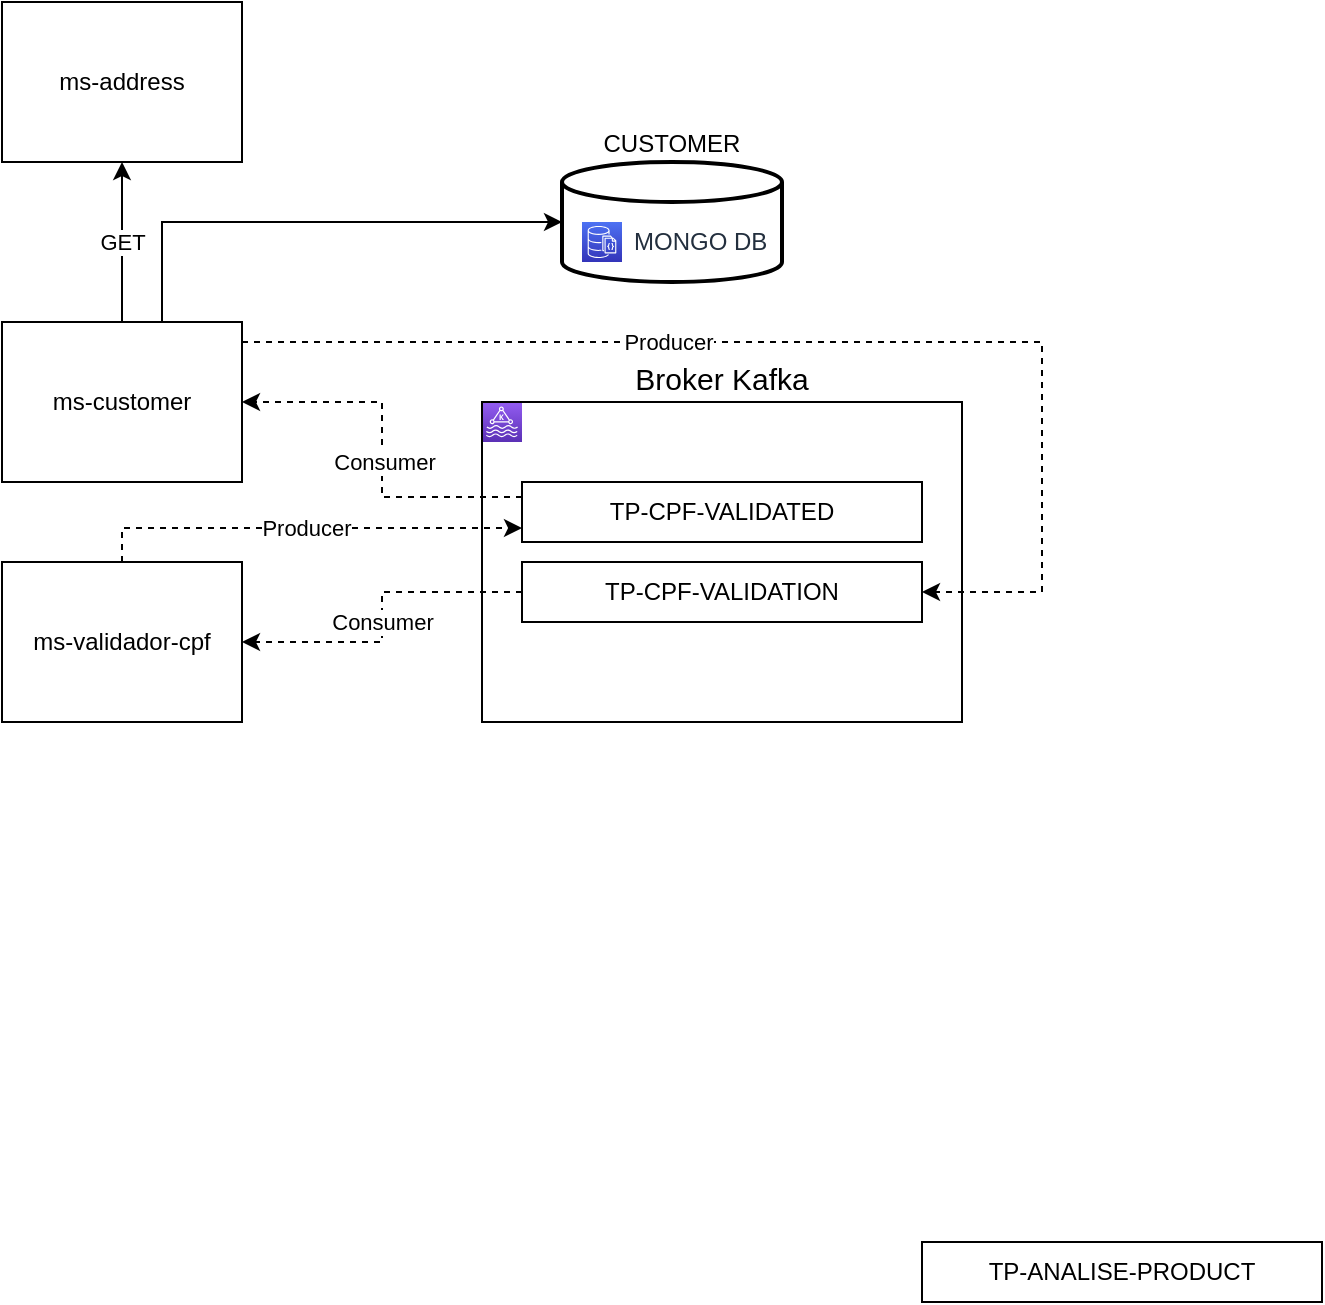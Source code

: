 <mxfile version="21.1.5" type="device">
  <diagram name="Página-1" id="54YUvqp6UyqOiVsc0JSx">
    <mxGraphModel dx="1195" dy="645" grid="1" gridSize="10" guides="1" tooltips="1" connect="1" arrows="1" fold="1" page="1" pageScale="1" pageWidth="827" pageHeight="1169" math="0" shadow="0">
      <root>
        <mxCell id="0" />
        <mxCell id="1" parent="0" />
        <mxCell id="xjbv2hksFIt68LdsMMIf-18" value="CUSTOMER" style="strokeWidth=2;html=1;shape=mxgraph.flowchart.database;whiteSpace=wrap;verticalAlign=bottom;labelPosition=center;verticalLabelPosition=top;align=center;" vertex="1" parent="1">
          <mxGeometry x="440" y="160" width="110" height="60" as="geometry" />
        </mxCell>
        <mxCell id="xjbv2hksFIt68LdsMMIf-1" value="" style="sketch=0;points=[[0,0,0],[0.25,0,0],[0.5,0,0],[0.75,0,0],[1,0,0],[0,1,0],[0.25,1,0],[0.5,1,0],[0.75,1,0],[1,1,0],[0,0.25,0],[0,0.5,0],[0,0.75,0],[1,0.25,0],[1,0.5,0],[1,0.75,0]];outlineConnect=0;fontColor=#232F3E;gradientColor=#945DF2;gradientDirection=north;fillColor=#5A30B5;strokeColor=#ffffff;dashed=0;verticalLabelPosition=bottom;verticalAlign=top;align=center;html=1;fontSize=12;fontStyle=0;aspect=fixed;shape=mxgraph.aws4.resourceIcon;resIcon=mxgraph.aws4.managed_streaming_for_kafka;" vertex="1" parent="1">
          <mxGeometry x="400" y="280" width="20" height="20" as="geometry" />
        </mxCell>
        <mxCell id="xjbv2hksFIt68LdsMMIf-20" style="edgeStyle=orthogonalEdgeStyle;rounded=0;orthogonalLoop=1;jettySize=auto;html=1;entryX=0.5;entryY=1;entryDx=0;entryDy=0;" edge="1" parent="1" source="xjbv2hksFIt68LdsMMIf-3" target="xjbv2hksFIt68LdsMMIf-5">
          <mxGeometry relative="1" as="geometry" />
        </mxCell>
        <mxCell id="xjbv2hksFIt68LdsMMIf-21" value="GET" style="edgeLabel;html=1;align=center;verticalAlign=middle;resizable=0;points=[];" vertex="1" connectable="0" parent="xjbv2hksFIt68LdsMMIf-20">
          <mxGeometry x="-0.118" y="-4" relative="1" as="geometry">
            <mxPoint x="-4" y="-5" as="offset" />
          </mxGeometry>
        </mxCell>
        <mxCell id="xjbv2hksFIt68LdsMMIf-28" style="edgeStyle=orthogonalEdgeStyle;rounded=0;orthogonalLoop=1;jettySize=auto;html=1;exitX=0;exitY=0.25;exitDx=0;exitDy=0;dashed=1;" edge="1" parent="1" source="xjbv2hksFIt68LdsMMIf-15" target="xjbv2hksFIt68LdsMMIf-3">
          <mxGeometry relative="1" as="geometry" />
        </mxCell>
        <mxCell id="xjbv2hksFIt68LdsMMIf-35" value="Consumer" style="edgeLabel;html=1;align=center;verticalAlign=middle;resizable=0;points=[];" vertex="1" connectable="0" parent="xjbv2hksFIt68LdsMMIf-28">
          <mxGeometry x="-0.138" y="-1" relative="1" as="geometry">
            <mxPoint y="-7" as="offset" />
          </mxGeometry>
        </mxCell>
        <mxCell id="xjbv2hksFIt68LdsMMIf-32" style="edgeStyle=orthogonalEdgeStyle;rounded=0;orthogonalLoop=1;jettySize=auto;html=1;entryX=0;entryY=0.5;entryDx=0;entryDy=0;entryPerimeter=0;" edge="1" parent="1" source="xjbv2hksFIt68LdsMMIf-3" target="xjbv2hksFIt68LdsMMIf-18">
          <mxGeometry relative="1" as="geometry">
            <Array as="points">
              <mxPoint x="240" y="190" />
            </Array>
          </mxGeometry>
        </mxCell>
        <mxCell id="xjbv2hksFIt68LdsMMIf-33" style="edgeStyle=orthogonalEdgeStyle;rounded=0;orthogonalLoop=1;jettySize=auto;html=1;entryX=1;entryY=0.5;entryDx=0;entryDy=0;dashed=1;" edge="1" parent="1" source="xjbv2hksFIt68LdsMMIf-3" target="xjbv2hksFIt68LdsMMIf-16">
          <mxGeometry relative="1" as="geometry">
            <Array as="points">
              <mxPoint x="680" y="250" />
              <mxPoint x="680" y="375" />
            </Array>
          </mxGeometry>
        </mxCell>
        <mxCell id="xjbv2hksFIt68LdsMMIf-34" value="Producer" style="edgeLabel;html=1;align=center;verticalAlign=middle;resizable=0;points=[];" vertex="1" connectable="0" parent="xjbv2hksFIt68LdsMMIf-33">
          <mxGeometry x="-0.271" relative="1" as="geometry">
            <mxPoint as="offset" />
          </mxGeometry>
        </mxCell>
        <mxCell id="xjbv2hksFIt68LdsMMIf-3" value="ms-customer" style="rounded=0;whiteSpace=wrap;html=1;" vertex="1" parent="1">
          <mxGeometry x="160" y="240" width="120" height="80" as="geometry" />
        </mxCell>
        <mxCell id="xjbv2hksFIt68LdsMMIf-29" style="edgeStyle=orthogonalEdgeStyle;rounded=0;orthogonalLoop=1;jettySize=auto;html=1;entryX=0;entryY=0.75;entryDx=0;entryDy=0;dashed=1;" edge="1" parent="1" source="xjbv2hksFIt68LdsMMIf-4" target="xjbv2hksFIt68LdsMMIf-15">
          <mxGeometry relative="1" as="geometry">
            <Array as="points">
              <mxPoint x="220" y="343" />
              <mxPoint x="420" y="343" />
            </Array>
          </mxGeometry>
        </mxCell>
        <mxCell id="xjbv2hksFIt68LdsMMIf-37" value="Producer" style="edgeLabel;html=1;align=center;verticalAlign=middle;resizable=0;points=[];" vertex="1" connectable="0" parent="xjbv2hksFIt68LdsMMIf-29">
          <mxGeometry relative="1" as="geometry">
            <mxPoint as="offset" />
          </mxGeometry>
        </mxCell>
        <mxCell id="xjbv2hksFIt68LdsMMIf-30" style="edgeStyle=orthogonalEdgeStyle;rounded=0;orthogonalLoop=1;jettySize=auto;html=1;exitX=0;exitY=0.5;exitDx=0;exitDy=0;dashed=1;" edge="1" parent="1" source="xjbv2hksFIt68LdsMMIf-16" target="xjbv2hksFIt68LdsMMIf-4">
          <mxGeometry relative="1" as="geometry" />
        </mxCell>
        <mxCell id="xjbv2hksFIt68LdsMMIf-36" value="Consumer" style="edgeLabel;html=1;align=center;verticalAlign=middle;resizable=0;points=[];" vertex="1" connectable="0" parent="xjbv2hksFIt68LdsMMIf-30">
          <mxGeometry x="0.374" y="2" relative="1" as="geometry">
            <mxPoint x="18" y="-12" as="offset" />
          </mxGeometry>
        </mxCell>
        <mxCell id="xjbv2hksFIt68LdsMMIf-4" value="ms-validador-cpf" style="rounded=0;whiteSpace=wrap;html=1;" vertex="1" parent="1">
          <mxGeometry x="160" y="360" width="120" height="80" as="geometry" />
        </mxCell>
        <mxCell id="xjbv2hksFIt68LdsMMIf-5" value="ms-address" style="rounded=0;whiteSpace=wrap;html=1;" vertex="1" parent="1">
          <mxGeometry x="160" y="80" width="120" height="80" as="geometry" />
        </mxCell>
        <mxCell id="xjbv2hksFIt68LdsMMIf-6" value="" style="shape=image;html=1;verticalAlign=top;verticalLabelPosition=bottom;labelBackgroundColor=#ffffff;imageAspect=0;aspect=fixed;image=https://cdn2.iconfinder.com/data/icons/boxicons-logos/24/bxl-spring-boot-128.png" vertex="1" parent="1">
          <mxGeometry x="160" y="240" width="20" height="20" as="geometry" />
        </mxCell>
        <mxCell id="xjbv2hksFIt68LdsMMIf-8" value="MONGO DB" style="sketch=0;points=[[0,0,0],[0.25,0,0],[0.5,0,0],[0.75,0,0],[1,0,0],[0,1,0],[0.25,1,0],[0.5,1,0],[0.75,1,0],[1,1,0],[0,0.25,0],[0,0.5,0],[0,0.75,0],[1,0.25,0],[1,0.5,0],[1,0.75,0]];outlineConnect=0;fontColor=#232F3E;gradientColor=#4D72F3;gradientDirection=north;fillColor=#3334B9;strokeColor=#ffffff;dashed=0;verticalLabelPosition=middle;verticalAlign=middle;align=left;html=1;fontSize=12;fontStyle=0;aspect=fixed;shape=mxgraph.aws4.resourceIcon;resIcon=mxgraph.aws4.documentdb_with_mongodb_compatibility;labelPosition=right;spacingRight=0;spacingLeft=4;" vertex="1" parent="1">
          <mxGeometry x="450" y="190" width="20" height="20" as="geometry" />
        </mxCell>
        <mxCell id="xjbv2hksFIt68LdsMMIf-10" value="" style="shape=image;html=1;verticalAlign=top;verticalLabelPosition=bottom;labelBackgroundColor=#ffffff;imageAspect=0;aspect=fixed;image=https://cdn2.iconfinder.com/data/icons/boxicons-logos/24/bxl-spring-boot-128.png" vertex="1" parent="1">
          <mxGeometry x="160" y="80" width="20" height="20" as="geometry" />
        </mxCell>
        <mxCell id="xjbv2hksFIt68LdsMMIf-11" value="" style="shape=image;html=1;verticalAlign=top;verticalLabelPosition=bottom;labelBackgroundColor=#ffffff;imageAspect=0;aspect=fixed;image=https://cdn2.iconfinder.com/data/icons/boxicons-logos/24/bxl-spring-boot-128.png" vertex="1" parent="1">
          <mxGeometry x="160" y="360" width="20" height="20" as="geometry" />
        </mxCell>
        <mxCell id="xjbv2hksFIt68LdsMMIf-14" value="Broker Kafka" style="rounded=0;whiteSpace=wrap;html=1;fillColor=none;verticalAlign=bottom;labelPosition=center;verticalLabelPosition=top;align=center;fontSize=15;" vertex="1" parent="1">
          <mxGeometry x="400" y="280" width="240" height="160" as="geometry" />
        </mxCell>
        <mxCell id="xjbv2hksFIt68LdsMMIf-15" value="TP-CPF-VALIDATED" style="rounded=0;whiteSpace=wrap;html=1;" vertex="1" parent="1">
          <mxGeometry x="420" y="320" width="200" height="30" as="geometry" />
        </mxCell>
        <mxCell id="xjbv2hksFIt68LdsMMIf-16" value="TP-CPF-VALIDATION" style="rounded=0;whiteSpace=wrap;html=1;" vertex="1" parent="1">
          <mxGeometry x="420" y="360" width="200" height="30" as="geometry" />
        </mxCell>
        <mxCell id="xjbv2hksFIt68LdsMMIf-17" value="TP-ANALISE-PRODUCT" style="rounded=0;whiteSpace=wrap;html=1;" vertex="1" parent="1">
          <mxGeometry x="620" y="700" width="200" height="30" as="geometry" />
        </mxCell>
      </root>
    </mxGraphModel>
  </diagram>
</mxfile>
